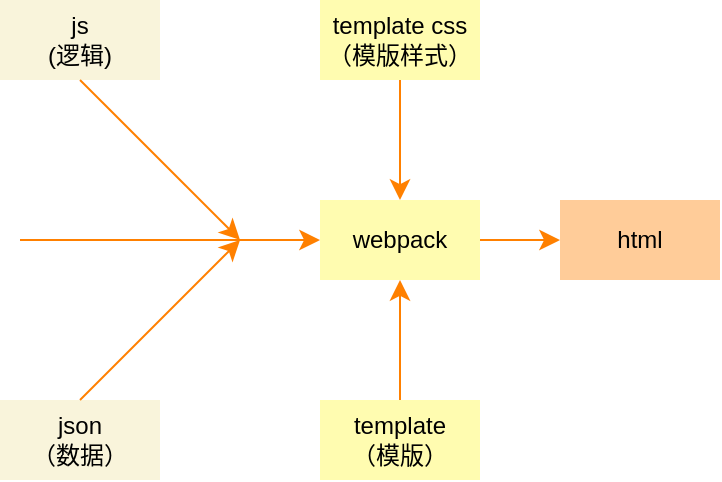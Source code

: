 <mxfile version="13.7.5" type="github">
  <diagram name="Page-1" id="4fc8d65c-f3f6-feb3-4d1c-02f59d9f9886">
    <mxGraphModel dx="946" dy="565" grid="1" gridSize="10" guides="1" tooltips="1" connect="1" arrows="1" fold="1" page="1" pageScale="1" pageWidth="826" pageHeight="1169" background="#ffffff" math="0" shadow="0">
      <root>
        <mxCell id="0" />
        <mxCell id="1" parent="0" />
        <mxCell id="M7P0QYWgIlpFgSejOF7K-264" value="js&lt;br&gt;(逻辑)" style="rounded=0;whiteSpace=wrap;html=1;fillColor=#F9F4DB;strokeColor=none;" vertex="1" parent="1">
          <mxGeometry x="40" y="80" width="80" height="40" as="geometry" />
        </mxCell>
        <mxCell id="M7P0QYWgIlpFgSejOF7K-266" value="json&lt;br&gt;（数据）" style="rounded=0;whiteSpace=wrap;html=1;fillColor=#F9F4DB;strokeColor=none;" vertex="1" parent="1">
          <mxGeometry x="40" y="280" width="80" height="40" as="geometry" />
        </mxCell>
        <mxCell id="M7P0QYWgIlpFgSejOF7K-267" value="template css（模版样式）" style="rounded=0;whiteSpace=wrap;html=1;strokeColor=none;fillColor=#FFFCB0;" vertex="1" parent="1">
          <mxGeometry x="200" y="80" width="80" height="40" as="geometry" />
        </mxCell>
        <mxCell id="M7P0QYWgIlpFgSejOF7K-268" value="template&lt;br&gt;（模版）" style="rounded=0;whiteSpace=wrap;html=1;strokeColor=none;fillColor=#FFFCB0;" vertex="1" parent="1">
          <mxGeometry x="200" y="280" width="80" height="40" as="geometry" />
        </mxCell>
        <mxCell id="M7P0QYWgIlpFgSejOF7K-269" value="webpack" style="rounded=0;whiteSpace=wrap;html=1;fillColor=#FFFCB0;strokeColor=none;" vertex="1" parent="1">
          <mxGeometry x="200" y="180" width="80" height="40" as="geometry" />
        </mxCell>
        <mxCell id="M7P0QYWgIlpFgSejOF7K-272" value="html" style="rounded=0;whiteSpace=wrap;html=1;fillColor=#ffcc99;strokeColor=none;" vertex="1" parent="1">
          <mxGeometry x="320" y="180" width="80" height="40" as="geometry" />
        </mxCell>
        <mxCell id="M7P0QYWgIlpFgSejOF7K-286" value="" style="endArrow=classic;html=1;fontSize=10;spacing=2;strokeWidth=1;endWidth=8;endSize=7.33;fillColor=#fff2cc;exitX=0.5;exitY=0;exitDx=0;exitDy=0;strokeColor=#FF8000;" edge="1" parent="1" source="M7P0QYWgIlpFgSejOF7K-266">
          <mxGeometry width="50" height="50" relative="1" as="geometry">
            <mxPoint x="160" y="219.5" as="sourcePoint" />
            <mxPoint x="160" y="200" as="targetPoint" />
          </mxGeometry>
        </mxCell>
        <mxCell id="M7P0QYWgIlpFgSejOF7K-287" value="" style="endArrow=classic;html=1;fontSize=10;spacing=2;strokeWidth=1;endWidth=8;endSize=7.33;fillColor=#fff2cc;exitX=0.5;exitY=1;exitDx=0;exitDy=0;strokeColor=#FF8000;" edge="1" parent="1" source="M7P0QYWgIlpFgSejOF7K-264">
          <mxGeometry width="50" height="50" relative="1" as="geometry">
            <mxPoint x="140" y="120" as="sourcePoint" />
            <mxPoint x="160" y="200" as="targetPoint" />
          </mxGeometry>
        </mxCell>
        <mxCell id="M7P0QYWgIlpFgSejOF7K-288" value="" style="endArrow=classic;html=1;fontSize=10;spacing=2;strokeWidth=1;endWidth=8;endSize=7.33;fillColor=#fff2cc;exitX=0.5;exitY=1;exitDx=0;exitDy=0;strokeColor=#FF8000;entryX=0.5;entryY=0;entryDx=0;entryDy=0;" edge="1" parent="1" source="M7P0QYWgIlpFgSejOF7K-267" target="M7P0QYWgIlpFgSejOF7K-269">
          <mxGeometry width="50" height="50" relative="1" as="geometry">
            <mxPoint x="120" y="210" as="sourcePoint" />
            <mxPoint x="360" y="200" as="targetPoint" />
          </mxGeometry>
        </mxCell>
        <mxCell id="M7P0QYWgIlpFgSejOF7K-289" value="" style="endArrow=classic;html=1;fontSize=10;spacing=2;strokeWidth=1;endWidth=8;endSize=7.33;fillColor=#fff2cc;exitX=0.5;exitY=0;exitDx=0;exitDy=0;strokeColor=#FF8000;entryX=0.5;entryY=1;entryDx=0;entryDy=0;" edge="1" parent="1" source="M7P0QYWgIlpFgSejOF7K-268" target="M7P0QYWgIlpFgSejOF7K-269">
          <mxGeometry width="50" height="50" relative="1" as="geometry">
            <mxPoint x="150" y="130" as="sourcePoint" />
            <mxPoint x="360" y="200" as="targetPoint" />
          </mxGeometry>
        </mxCell>
        <mxCell id="M7P0QYWgIlpFgSejOF7K-290" value="" style="endArrow=classic;html=1;fontSize=10;spacing=2;strokeWidth=1;endWidth=8;endSize=7.33;fillColor=#fff2cc;exitX=1;exitY=0.5;exitDx=0;exitDy=0;strokeColor=#FF8000;entryX=0;entryY=0.5;entryDx=0;entryDy=0;" edge="1" parent="1" source="M7P0QYWgIlpFgSejOF7K-269" target="M7P0QYWgIlpFgSejOF7K-272">
          <mxGeometry width="50" height="50" relative="1" as="geometry">
            <mxPoint x="250" y="170" as="sourcePoint" />
            <mxPoint x="360" y="200" as="targetPoint" />
          </mxGeometry>
        </mxCell>
        <mxCell id="M7P0QYWgIlpFgSejOF7K-293" value="" style="endArrow=classic;html=1;fontSize=10;spacing=2;strokeWidth=1;endWidth=8;endSize=7.33;fillColor=#fff2cc;strokeColor=#FF8000;entryX=0;entryY=0.5;entryDx=0;entryDy=0;" edge="1" parent="1" target="M7P0QYWgIlpFgSejOF7K-269">
          <mxGeometry width="50" height="50" relative="1" as="geometry">
            <mxPoint x="50" y="200" as="sourcePoint" />
            <mxPoint x="460" y="210" as="targetPoint" />
          </mxGeometry>
        </mxCell>
      </root>
    </mxGraphModel>
  </diagram>
</mxfile>
